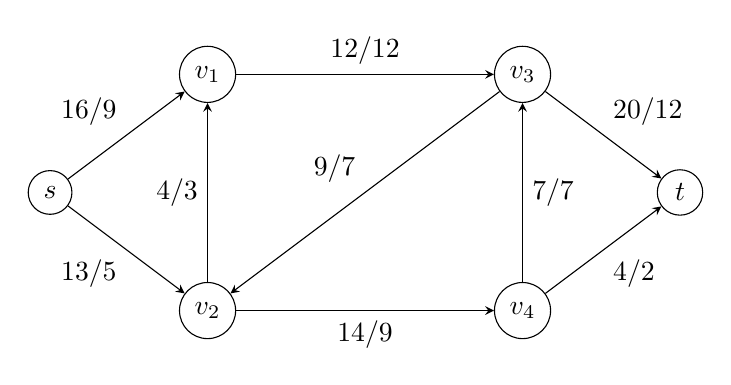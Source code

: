 \begin{tikzpicture}[>= stealth, auto, every node/.style = {scale=1.0}, v/.style = {draw, circle}, edge/.style = {draw, ->}, bend angle = 15, scale = 1.0]
%% Vertices
	\node (s) [v, black, fill=white] at (-4.0, 0) {$s$};
	\node (v1) [v, black, fill=white] at (-2.0, 1.5) {$v_1$};
	\node (v2) [v, black, fill=white] at (-2.0, -1.5) {$v_2$};
	\node (v3) [v, black, fill=white] at (2.0, 1.5) {$v_3$};
	\node (v4) [v, black, fill=white] at (2.0, -1.5) {$v_4$};
	\node (t) [v, black, fill=white] at (4.0, 0) {$t$};

%% Edges
	\draw [edge] (s) edge  node {$16/9$} (v1);
	\draw [edge, swap] (s) edge  node {$13/5$} (v2);
	\draw [edge] (v2) edge  node {$4/3$} (v1);
	\draw [edge] (v1) edge  node {$12/12$} (v3);
	\draw [edge, swap] (v3) edge  node {$9/7$} (v2);
	\draw [edge, swap] (v2) edge  node {$14/9$} (v4);
	\draw [edge, swap] (v4) edge  node {$7/7$} (v3);
	\draw [edge] (v3) edge  node {$20/12$} (t);
	\draw [edge, swap] (v4) edge  node {$4/2$} (t);
\end{tikzpicture}